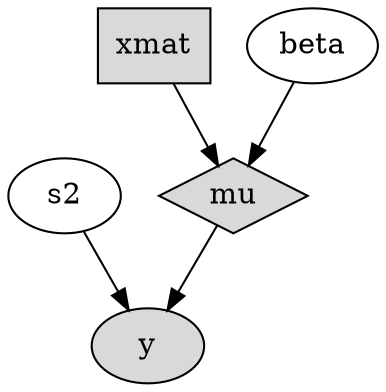 digraph MCPhyloModel {
	"mu" [shape="diamond", fillcolor="gray85", style="filled"];
		"mu" -> "y";
	"xmat" [shape="box", fillcolor="gray85", style="filled"];
		"xmat" -> "mu";
	"beta" [shape="ellipse"];
		"beta" -> "mu";
	"s2" [shape="ellipse"];
		"s2" -> "y";
	"y" [shape="ellipse", fillcolor="gray85", style="filled"];
}

